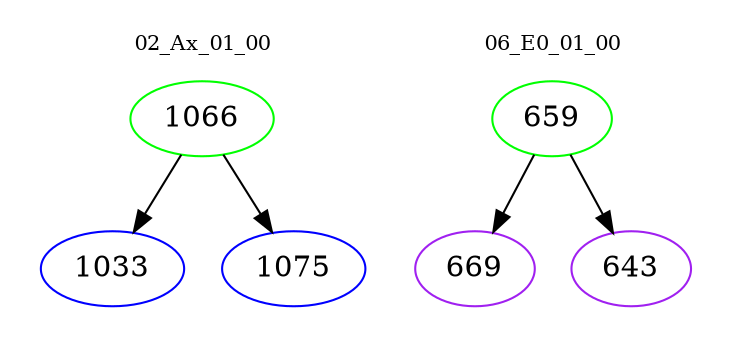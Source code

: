 digraph{
subgraph cluster_0 {
color = white
label = "02_Ax_01_00";
fontsize=10;
T0_1066 [label="1066", color="green"]
T0_1066 -> T0_1033 [color="black"]
T0_1033 [label="1033", color="blue"]
T0_1066 -> T0_1075 [color="black"]
T0_1075 [label="1075", color="blue"]
}
subgraph cluster_1 {
color = white
label = "06_E0_01_00";
fontsize=10;
T1_659 [label="659", color="green"]
T1_659 -> T1_669 [color="black"]
T1_669 [label="669", color="purple"]
T1_659 -> T1_643 [color="black"]
T1_643 [label="643", color="purple"]
}
}
